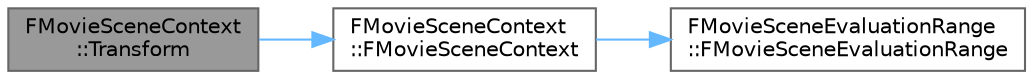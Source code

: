 digraph "FMovieSceneContext::Transform"
{
 // INTERACTIVE_SVG=YES
 // LATEX_PDF_SIZE
  bgcolor="transparent";
  edge [fontname=Helvetica,fontsize=10,labelfontname=Helvetica,labelfontsize=10];
  node [fontname=Helvetica,fontsize=10,shape=box,height=0.2,width=0.4];
  rankdir="LR";
  Node1 [id="Node000001",label="FMovieSceneContext\l::Transform",height=0.2,width=0.4,color="gray40", fillcolor="grey60", style="filled", fontcolor="black",tooltip="Transform this context to a different sub sequence space."];
  Node1 -> Node2 [id="edge1_Node000001_Node000002",color="steelblue1",style="solid",tooltip=" "];
  Node2 [id="Node000002",label="FMovieSceneContext\l::FMovieSceneContext",height=0.2,width=0.4,color="grey40", fillcolor="white", style="filled",URL="$dd/daf/structFMovieSceneContext.html#afd3f0025962ec1aba2b9e1c651c217cc",tooltip="Construction from an evaluation range, and a current status."];
  Node2 -> Node3 [id="edge2_Node000002_Node000003",color="steelblue1",style="solid",tooltip=" "];
  Node3 [id="Node000003",label="FMovieSceneEvaluationRange\l::FMovieSceneEvaluationRange",height=0.2,width=0.4,color="grey40", fillcolor="white", style="filled",URL="$de/dda/structFMovieSceneEvaluationRange.html#a1b75471708931476a3d78bf9c8aac264",tooltip="Construct this range from a single fixed time."];
}

